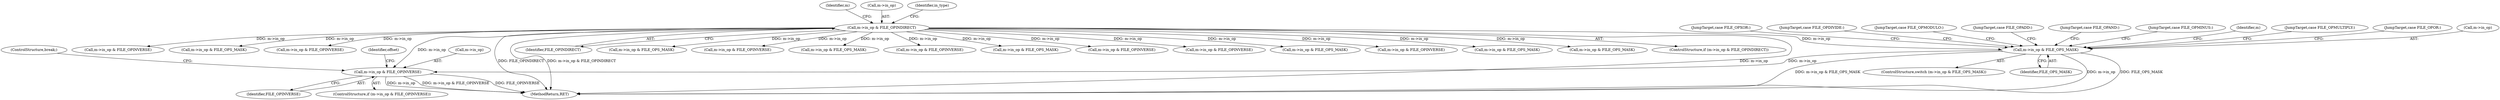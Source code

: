 digraph "0_file_4a284c89d6ef11aca34da65da7d673050a5ea320_4@pointer" {
"1000557" [label="(Call,m->in_op & FILE_OPS_MASK)"];
"1000224" [label="(Call,m->in_op & FILE_OPINDIRECT)"];
"1000624" [label="(Call,m->in_op & FILE_OPINVERSE)"];
"1000598" [label="(JumpTarget,case FILE_OPMULTIPLY:)"];
"1000228" [label="(Identifier,FILE_OPINDIRECT)"];
"1000570" [label="(JumpTarget,case FILE_OPOR:)"];
"1000624" [label="(Call,m->in_op & FILE_OPINVERSE)"];
"1000558" [label="(Call,m->in_op)"];
"1000577" [label="(JumpTarget,case FILE_OPXOR:)"];
"1000556" [label="(ControlStructure,switch (m->in_op & FILE_OPS_MASK))"];
"1001125" [label="(Call,m->in_op & FILE_OPS_MASK)"];
"1001192" [label="(Call,m->in_op & FILE_OPINVERSE)"];
"1000605" [label="(JumpTarget,case FILE_OPDIVIDE:)"];
"1000561" [label="(Identifier,FILE_OPS_MASK)"];
"1001213" [label="(Call,m->in_op & FILE_OPS_MASK)"];
"1000224" [label="(Call,m->in_op & FILE_OPINDIRECT)"];
"1000612" [label="(JumpTarget,case FILE_OPMODULO:)"];
"1001073" [label="(Call,m->in_op & FILE_OPINVERSE)"];
"1000630" [label="(Identifier,offset)"];
"1000748" [label="(Call,m->in_op & FILE_OPS_MASK)"];
"1000233" [label="(Identifier,m)"];
"1001777" [label="(MethodReturn,RET)"];
"1000225" [label="(Call,m->in_op)"];
"1000521" [label="(Call,m->in_op & FILE_OPINVERSE)"];
"1000584" [label="(JumpTarget,case FILE_OPADD:)"];
"1000727" [label="(Call,m->in_op & FILE_OPINVERSE)"];
"1000625" [label="(Call,m->in_op)"];
"1000886" [label="(Call,m->in_op & FILE_OPS_MASK)"];
"1000563" [label="(JumpTarget,case FILE_OPAND:)"];
"1001298" [label="(Call,m->in_op & FILE_OPINVERSE)"];
"1000628" [label="(Identifier,FILE_OPINVERSE)"];
"1000557" [label="(Call,m->in_op & FILE_OPS_MASK)"];
"1000591" [label="(JumpTarget,case FILE_OPMINUS:)"];
"1000436" [label="(Call,m->in_op & FILE_OPS_MASK)"];
"1001006" [label="(Call,m->in_op & FILE_OPS_MASK)"];
"1000632" [label="(ControlStructure,break;)"];
"1000623" [label="(ControlStructure,if (m->in_op & FILE_OPINVERSE))"];
"1000223" [label="(ControlStructure,if (m->in_op & FILE_OPINDIRECT))"];
"1000833" [label="(Call,m->in_op & FILE_OPINVERSE)"];
"1000626" [label="(Identifier,m)"];
"1000417" [label="(Identifier,in_type)"];
"1000660" [label="(Call,m->in_op & FILE_OPS_MASK)"];
"1000953" [label="(Call,m->in_op & FILE_OPINVERSE)"];
"1000557" -> "1000556"  [label="AST: "];
"1000557" -> "1000561"  [label="CFG: "];
"1000558" -> "1000557"  [label="AST: "];
"1000561" -> "1000557"  [label="AST: "];
"1000563" -> "1000557"  [label="CFG: "];
"1000570" -> "1000557"  [label="CFG: "];
"1000577" -> "1000557"  [label="CFG: "];
"1000584" -> "1000557"  [label="CFG: "];
"1000591" -> "1000557"  [label="CFG: "];
"1000598" -> "1000557"  [label="CFG: "];
"1000605" -> "1000557"  [label="CFG: "];
"1000612" -> "1000557"  [label="CFG: "];
"1000626" -> "1000557"  [label="CFG: "];
"1000557" -> "1001777"  [label="DDG: m->in_op & FILE_OPS_MASK"];
"1000557" -> "1001777"  [label="DDG: m->in_op"];
"1000557" -> "1001777"  [label="DDG: FILE_OPS_MASK"];
"1000224" -> "1000557"  [label="DDG: m->in_op"];
"1000557" -> "1000624"  [label="DDG: m->in_op"];
"1000224" -> "1000223"  [label="AST: "];
"1000224" -> "1000228"  [label="CFG: "];
"1000225" -> "1000224"  [label="AST: "];
"1000228" -> "1000224"  [label="AST: "];
"1000233" -> "1000224"  [label="CFG: "];
"1000417" -> "1000224"  [label="CFG: "];
"1000224" -> "1001777"  [label="DDG: m->in_op"];
"1000224" -> "1001777"  [label="DDG: FILE_OPINDIRECT"];
"1000224" -> "1001777"  [label="DDG: m->in_op & FILE_OPINDIRECT"];
"1000224" -> "1000436"  [label="DDG: m->in_op"];
"1000224" -> "1000521"  [label="DDG: m->in_op"];
"1000224" -> "1000624"  [label="DDG: m->in_op"];
"1000224" -> "1000660"  [label="DDG: m->in_op"];
"1000224" -> "1000727"  [label="DDG: m->in_op"];
"1000224" -> "1000748"  [label="DDG: m->in_op"];
"1000224" -> "1000833"  [label="DDG: m->in_op"];
"1000224" -> "1000886"  [label="DDG: m->in_op"];
"1000224" -> "1000953"  [label="DDG: m->in_op"];
"1000224" -> "1001006"  [label="DDG: m->in_op"];
"1000224" -> "1001073"  [label="DDG: m->in_op"];
"1000224" -> "1001125"  [label="DDG: m->in_op"];
"1000224" -> "1001192"  [label="DDG: m->in_op"];
"1000224" -> "1001213"  [label="DDG: m->in_op"];
"1000224" -> "1001298"  [label="DDG: m->in_op"];
"1000624" -> "1000623"  [label="AST: "];
"1000624" -> "1000628"  [label="CFG: "];
"1000625" -> "1000624"  [label="AST: "];
"1000628" -> "1000624"  [label="AST: "];
"1000630" -> "1000624"  [label="CFG: "];
"1000632" -> "1000624"  [label="CFG: "];
"1000624" -> "1001777"  [label="DDG: m->in_op & FILE_OPINVERSE"];
"1000624" -> "1001777"  [label="DDG: FILE_OPINVERSE"];
"1000624" -> "1001777"  [label="DDG: m->in_op"];
}
